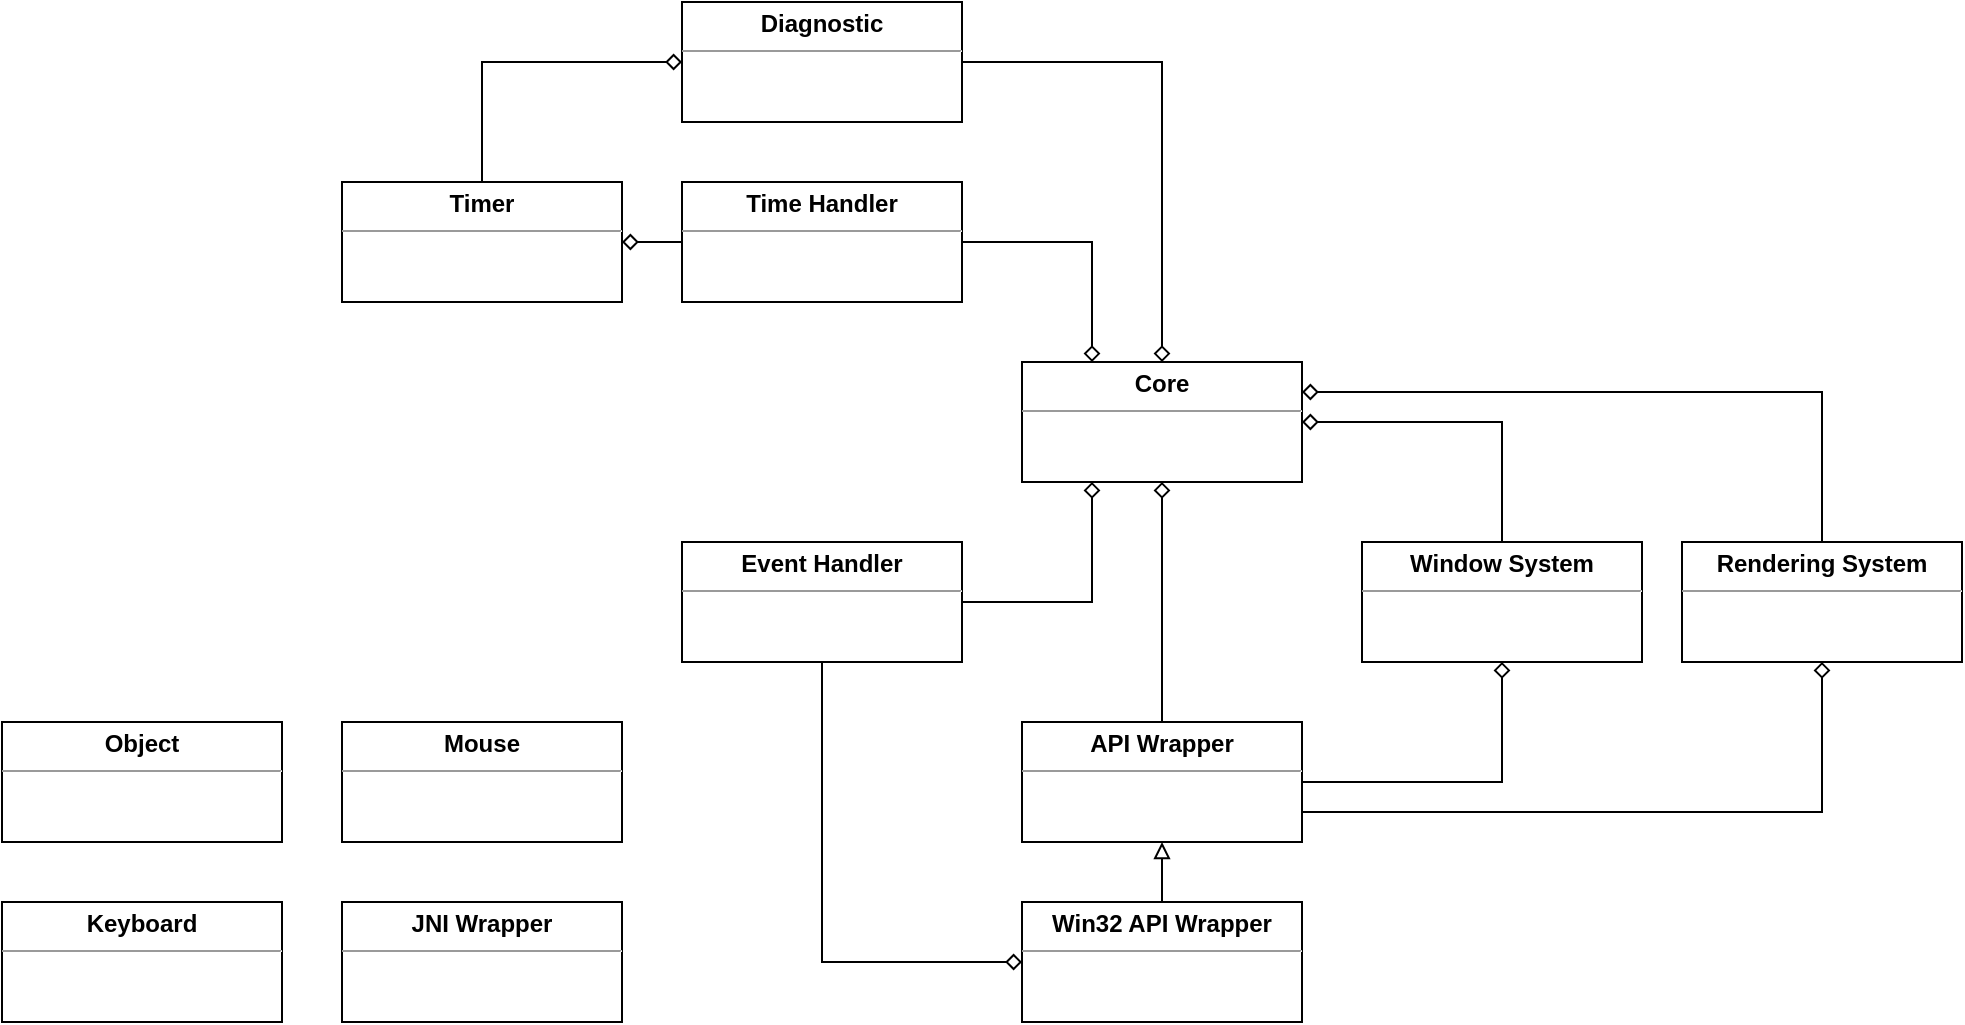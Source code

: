 <mxfile version="13.6.6" type="device"><diagram id="DmxBHvmwaSEjA6_VeW33" name="Page-1"><mxGraphModel dx="2249" dy="1931" grid="1" gridSize="10" guides="1" tooltips="1" connect="1" arrows="1" fold="1" page="1" pageScale="1" pageWidth="827" pageHeight="1169" math="0" shadow="0"><root><mxCell id="0"/><mxCell id="1" parent="0"/><mxCell id="AmZ64zttbgACXLcnOUk--17" value="" style="edgeStyle=orthogonalEdgeStyle;rounded=0;orthogonalLoop=1;jettySize=auto;html=1;endArrow=none;endFill=0;entryX=1;entryY=0.5;entryDx=0;entryDy=0;startArrow=diamond;startFill=0;exitX=0.25;exitY=0;exitDx=0;exitDy=0;" parent="1" source="m0LTPqCmksejL25E1hFx-1" target="mVHAmvGUp1Sz0_ahpl1V-3" edge="1"><mxGeometry relative="1" as="geometry"><mxPoint x="300" y="-360" as="targetPoint"/></mxGeometry></mxCell><mxCell id="m0LTPqCmksejL25E1hFx-1" value="&lt;p style=&quot;margin: 0px ; margin-top: 4px ; text-align: center&quot;&gt;&lt;b&gt;Core&lt;/b&gt;&lt;/p&gt;&lt;hr size=&quot;1&quot;&gt;&lt;div style=&quot;height: 2px&quot;&gt;&lt;/div&gt;" style="verticalAlign=top;align=left;overflow=fill;fontSize=12;fontFamily=Helvetica;html=1;" parent="1" vertex="1"><mxGeometry x="200" y="-200" width="140" height="60" as="geometry"/></mxCell><mxCell id="AmZ64zttbgACXLcnOUk--14" value="" style="edgeStyle=orthogonalEdgeStyle;rounded=0;orthogonalLoop=1;jettySize=auto;html=1;endArrow=diamond;endFill=0;entryX=0;entryY=0.5;entryDx=0;entryDy=0;exitX=0.5;exitY=1;exitDx=0;exitDy=0;" parent="1" source="mVHAmvGUp1Sz0_ahpl1V-1" target="mVHAmvGUp1Sz0_ahpl1V-8" edge="1"><mxGeometry relative="1" as="geometry"/></mxCell><mxCell id="AmZ64zttbgACXLcnOUk--15" value="" style="edgeStyle=orthogonalEdgeStyle;rounded=0;orthogonalLoop=1;jettySize=auto;html=1;endArrow=diamond;endFill=0;entryX=0.25;entryY=1;entryDx=0;entryDy=0;" parent="1" source="mVHAmvGUp1Sz0_ahpl1V-1" target="m0LTPqCmksejL25E1hFx-1" edge="1"><mxGeometry relative="1" as="geometry"/></mxCell><mxCell id="mVHAmvGUp1Sz0_ahpl1V-1" value="&lt;p style=&quot;margin: 0px ; margin-top: 4px ; text-align: center&quot;&gt;&lt;b&gt;Event Handler&lt;/b&gt;&lt;/p&gt;&lt;hr size=&quot;1&quot;&gt;&lt;div style=&quot;height: 2px&quot;&gt;&lt;/div&gt;" style="verticalAlign=top;align=left;overflow=fill;fontSize=12;fontFamily=Helvetica;html=1;" parent="1" vertex="1"><mxGeometry x="30" y="-110" width="140" height="60" as="geometry"/></mxCell><mxCell id="AmZ64zttbgACXLcnOUk--18" value="" style="edgeStyle=orthogonalEdgeStyle;rounded=0;orthogonalLoop=1;jettySize=auto;html=1;startArrow=none;startFill=0;endArrow=diamond;endFill=0;" parent="1" source="mVHAmvGUp1Sz0_ahpl1V-3" target="nWeJJFYkCO01219bqxLl-8" edge="1"><mxGeometry relative="1" as="geometry"/></mxCell><mxCell id="mVHAmvGUp1Sz0_ahpl1V-3" value="&lt;p style=&quot;margin: 0px ; margin-top: 4px ; text-align: center&quot;&gt;&lt;b&gt;Time Handler&lt;/b&gt;&lt;/p&gt;&lt;hr size=&quot;1&quot;&gt;&lt;div style=&quot;height: 2px&quot;&gt;&lt;/div&gt;" style="verticalAlign=top;align=left;overflow=fill;fontSize=12;fontFamily=Helvetica;html=1;" parent="1" vertex="1"><mxGeometry x="30" y="-290" width="140" height="60" as="geometry"/></mxCell><mxCell id="AmZ64zttbgACXLcnOUk--6" value="" style="edgeStyle=orthogonalEdgeStyle;rounded=0;orthogonalLoop=1;jettySize=auto;html=1;endArrow=diamond;endFill=0;entryX=1;entryY=0.5;entryDx=0;entryDy=0;exitX=0.5;exitY=0;exitDx=0;exitDy=0;" parent="1" source="mVHAmvGUp1Sz0_ahpl1V-4" target="m0LTPqCmksejL25E1hFx-1" edge="1"><mxGeometry relative="1" as="geometry"/></mxCell><mxCell id="mVHAmvGUp1Sz0_ahpl1V-4" value="&lt;p style=&quot;margin: 0px ; margin-top: 4px ; text-align: center&quot;&gt;&lt;b&gt;Window System&lt;/b&gt;&lt;/p&gt;&lt;hr size=&quot;1&quot;&gt;&lt;div style=&quot;height: 2px&quot;&gt;&lt;/div&gt;" style="verticalAlign=top;align=left;overflow=fill;fontSize=12;fontFamily=Helvetica;html=1;" parent="1" vertex="1"><mxGeometry x="370" y="-110" width="140" height="60" as="geometry"/></mxCell><mxCell id="AmZ64zttbgACXLcnOUk--8" value="" style="edgeStyle=orthogonalEdgeStyle;rounded=0;orthogonalLoop=1;jettySize=auto;html=1;endArrow=diamond;endFill=0;entryX=0.5;entryY=1;entryDx=0;entryDy=0;exitX=1;exitY=0.5;exitDx=0;exitDy=0;" parent="1" source="mVHAmvGUp1Sz0_ahpl1V-5" target="mVHAmvGUp1Sz0_ahpl1V-4" edge="1"><mxGeometry relative="1" as="geometry"/></mxCell><mxCell id="AmZ64zttbgACXLcnOUk--10" value="" style="edgeStyle=orthogonalEdgeStyle;rounded=0;orthogonalLoop=1;jettySize=auto;html=1;endArrow=diamond;endFill=0;entryX=0.5;entryY=1;entryDx=0;entryDy=0;exitX=1;exitY=0.75;exitDx=0;exitDy=0;" parent="1" source="mVHAmvGUp1Sz0_ahpl1V-5" target="mVHAmvGUp1Sz0_ahpl1V-6" edge="1"><mxGeometry relative="1" as="geometry"/></mxCell><mxCell id="AmZ64zttbgACXLcnOUk--12" value="" style="edgeStyle=orthogonalEdgeStyle;rounded=0;orthogonalLoop=1;jettySize=auto;html=1;endArrow=diamond;endFill=0;entryX=0.5;entryY=1;entryDx=0;entryDy=0;" parent="1" source="mVHAmvGUp1Sz0_ahpl1V-5" target="m0LTPqCmksejL25E1hFx-1" edge="1"><mxGeometry relative="1" as="geometry"/></mxCell><mxCell id="mVHAmvGUp1Sz0_ahpl1V-5" value="&lt;p style=&quot;margin: 0px ; margin-top: 4px ; text-align: center&quot;&gt;&lt;b&gt;API Wrapper&lt;/b&gt;&lt;/p&gt;&lt;hr size=&quot;1&quot;&gt;&lt;div style=&quot;height: 2px&quot;&gt;&lt;/div&gt;" style="verticalAlign=top;align=left;overflow=fill;fontSize=12;fontFamily=Helvetica;html=1;" parent="1" vertex="1"><mxGeometry x="200" y="-20" width="140" height="60" as="geometry"/></mxCell><mxCell id="AmZ64zttbgACXLcnOUk--5" value="" style="edgeStyle=orthogonalEdgeStyle;rounded=0;orthogonalLoop=1;jettySize=auto;html=1;endArrow=diamond;endFill=0;exitX=0.5;exitY=0;exitDx=0;exitDy=0;entryX=1;entryY=0.25;entryDx=0;entryDy=0;" parent="1" source="mVHAmvGUp1Sz0_ahpl1V-6" target="m0LTPqCmksejL25E1hFx-1" edge="1"><mxGeometry relative="1" as="geometry"><mxPoint x="360" y="-190" as="targetPoint"/></mxGeometry></mxCell><mxCell id="mVHAmvGUp1Sz0_ahpl1V-6" value="&lt;p style=&quot;margin: 0px ; margin-top: 4px ; text-align: center&quot;&gt;&lt;b&gt;Rendering System&lt;/b&gt;&lt;/p&gt;&lt;hr size=&quot;1&quot;&gt;&lt;div style=&quot;height: 2px&quot;&gt;&lt;/div&gt;" style="verticalAlign=top;align=left;overflow=fill;fontSize=12;fontFamily=Helvetica;html=1;" parent="1" vertex="1"><mxGeometry x="530" y="-110" width="140" height="60" as="geometry"/></mxCell><mxCell id="AmZ64zttbgACXLcnOUk--11" value="" style="edgeStyle=orthogonalEdgeStyle;rounded=0;orthogonalLoop=1;jettySize=auto;html=1;endArrow=block;endFill=0;" parent="1" source="mVHAmvGUp1Sz0_ahpl1V-8" target="mVHAmvGUp1Sz0_ahpl1V-5" edge="1"><mxGeometry relative="1" as="geometry"/></mxCell><mxCell id="mVHAmvGUp1Sz0_ahpl1V-8" value="&lt;p style=&quot;margin: 0px ; margin-top: 4px ; text-align: center&quot;&gt;&lt;b&gt;Win32 API Wrapper&lt;/b&gt;&lt;/p&gt;&lt;hr size=&quot;1&quot;&gt;&lt;div style=&quot;height: 2px&quot;&gt;&lt;/div&gt;" style="verticalAlign=top;align=left;overflow=fill;fontSize=12;fontFamily=Helvetica;html=1;" parent="1" vertex="1"><mxGeometry x="200" y="70" width="140" height="60" as="geometry"/></mxCell><mxCell id="AmZ64zttbgACXLcnOUk--23" value="" style="edgeStyle=orthogonalEdgeStyle;rounded=0;orthogonalLoop=1;jettySize=auto;html=1;startArrow=none;startFill=0;endArrow=diamond;endFill=0;entryX=0;entryY=0.5;entryDx=0;entryDy=0;exitX=0.5;exitY=0;exitDx=0;exitDy=0;" parent="1" source="nWeJJFYkCO01219bqxLl-8" target="AmZ64zttbgACXLcnOUk--20" edge="1"><mxGeometry relative="1" as="geometry"><mxPoint x="-70" y="-280" as="targetPoint"/></mxGeometry></mxCell><mxCell id="nWeJJFYkCO01219bqxLl-8" value="&lt;p style=&quot;margin: 0px ; margin-top: 4px ; text-align: center&quot;&gt;&lt;b&gt;Timer&lt;/b&gt;&lt;/p&gt;&lt;hr size=&quot;1&quot;&gt;&lt;div style=&quot;height: 2px&quot;&gt;&lt;/div&gt;" style="verticalAlign=top;align=left;overflow=fill;fontSize=12;fontFamily=Helvetica;html=1;" parent="1" vertex="1"><mxGeometry x="-140" y="-290" width="140" height="60" as="geometry"/></mxCell><mxCell id="AmZ64zttbgACXLcnOUk--21" value="" style="edgeStyle=orthogonalEdgeStyle;rounded=0;orthogonalLoop=1;jettySize=auto;html=1;startArrow=none;startFill=0;endArrow=diamond;endFill=0;entryX=0.5;entryY=0;entryDx=0;entryDy=0;" parent="1" source="AmZ64zttbgACXLcnOUk--20" target="m0LTPqCmksejL25E1hFx-1" edge="1"><mxGeometry relative="1" as="geometry"/></mxCell><mxCell id="AmZ64zttbgACXLcnOUk--20" value="&lt;p style=&quot;margin: 0px ; margin-top: 4px ; text-align: center&quot;&gt;&lt;b&gt;Diagnostic&lt;/b&gt;&lt;/p&gt;&lt;hr size=&quot;1&quot;&gt;&lt;div style=&quot;height: 2px&quot;&gt;&lt;/div&gt;" style="verticalAlign=top;align=left;overflow=fill;fontSize=12;fontFamily=Helvetica;html=1;" parent="1" vertex="1"><mxGeometry x="30" y="-380" width="140" height="60" as="geometry"/></mxCell><mxCell id="AmZ64zttbgACXLcnOUk--24" value="&lt;p style=&quot;margin: 0px ; margin-top: 4px ; text-align: center&quot;&gt;&lt;b&gt;JNI Wrapper&lt;/b&gt;&lt;/p&gt;&lt;hr size=&quot;1&quot;&gt;&lt;div style=&quot;height: 2px&quot;&gt;&lt;/div&gt;" style="verticalAlign=top;align=left;overflow=fill;fontSize=12;fontFamily=Helvetica;html=1;" parent="1" vertex="1"><mxGeometry x="-140" y="70" width="140" height="60" as="geometry"/></mxCell><mxCell id="AmZ64zttbgACXLcnOUk--25" value="&lt;p style=&quot;margin: 0px ; margin-top: 4px ; text-align: center&quot;&gt;&lt;b&gt;Mouse&lt;/b&gt;&lt;/p&gt;&lt;hr size=&quot;1&quot;&gt;&lt;div style=&quot;height: 2px&quot;&gt;&lt;/div&gt;" style="verticalAlign=top;align=left;overflow=fill;fontSize=12;fontFamily=Helvetica;html=1;" parent="1" vertex="1"><mxGeometry x="-140" y="-20" width="140" height="60" as="geometry"/></mxCell><mxCell id="AmZ64zttbgACXLcnOUk--26" value="&lt;p style=&quot;margin: 0px ; margin-top: 4px ; text-align: center&quot;&gt;&lt;b&gt;Object&lt;/b&gt;&lt;/p&gt;&lt;hr size=&quot;1&quot;&gt;&lt;div style=&quot;height: 2px&quot;&gt;&lt;/div&gt;" style="verticalAlign=top;align=left;overflow=fill;fontSize=12;fontFamily=Helvetica;html=1;" parent="1" vertex="1"><mxGeometry x="-310" y="-20" width="140" height="60" as="geometry"/></mxCell><mxCell id="zvIVXCyFgAx1XUiH4hp0-1" value="&lt;p style=&quot;margin: 0px ; margin-top: 4px ; text-align: center&quot;&gt;&lt;b&gt;Keyboard&lt;/b&gt;&lt;/p&gt;&lt;hr size=&quot;1&quot;&gt;&lt;div style=&quot;height: 2px&quot;&gt;&lt;/div&gt;" style="verticalAlign=top;align=left;overflow=fill;fontSize=12;fontFamily=Helvetica;html=1;" vertex="1" parent="1"><mxGeometry x="-310" y="70" width="140" height="60" as="geometry"/></mxCell></root></mxGraphModel></diagram></mxfile>